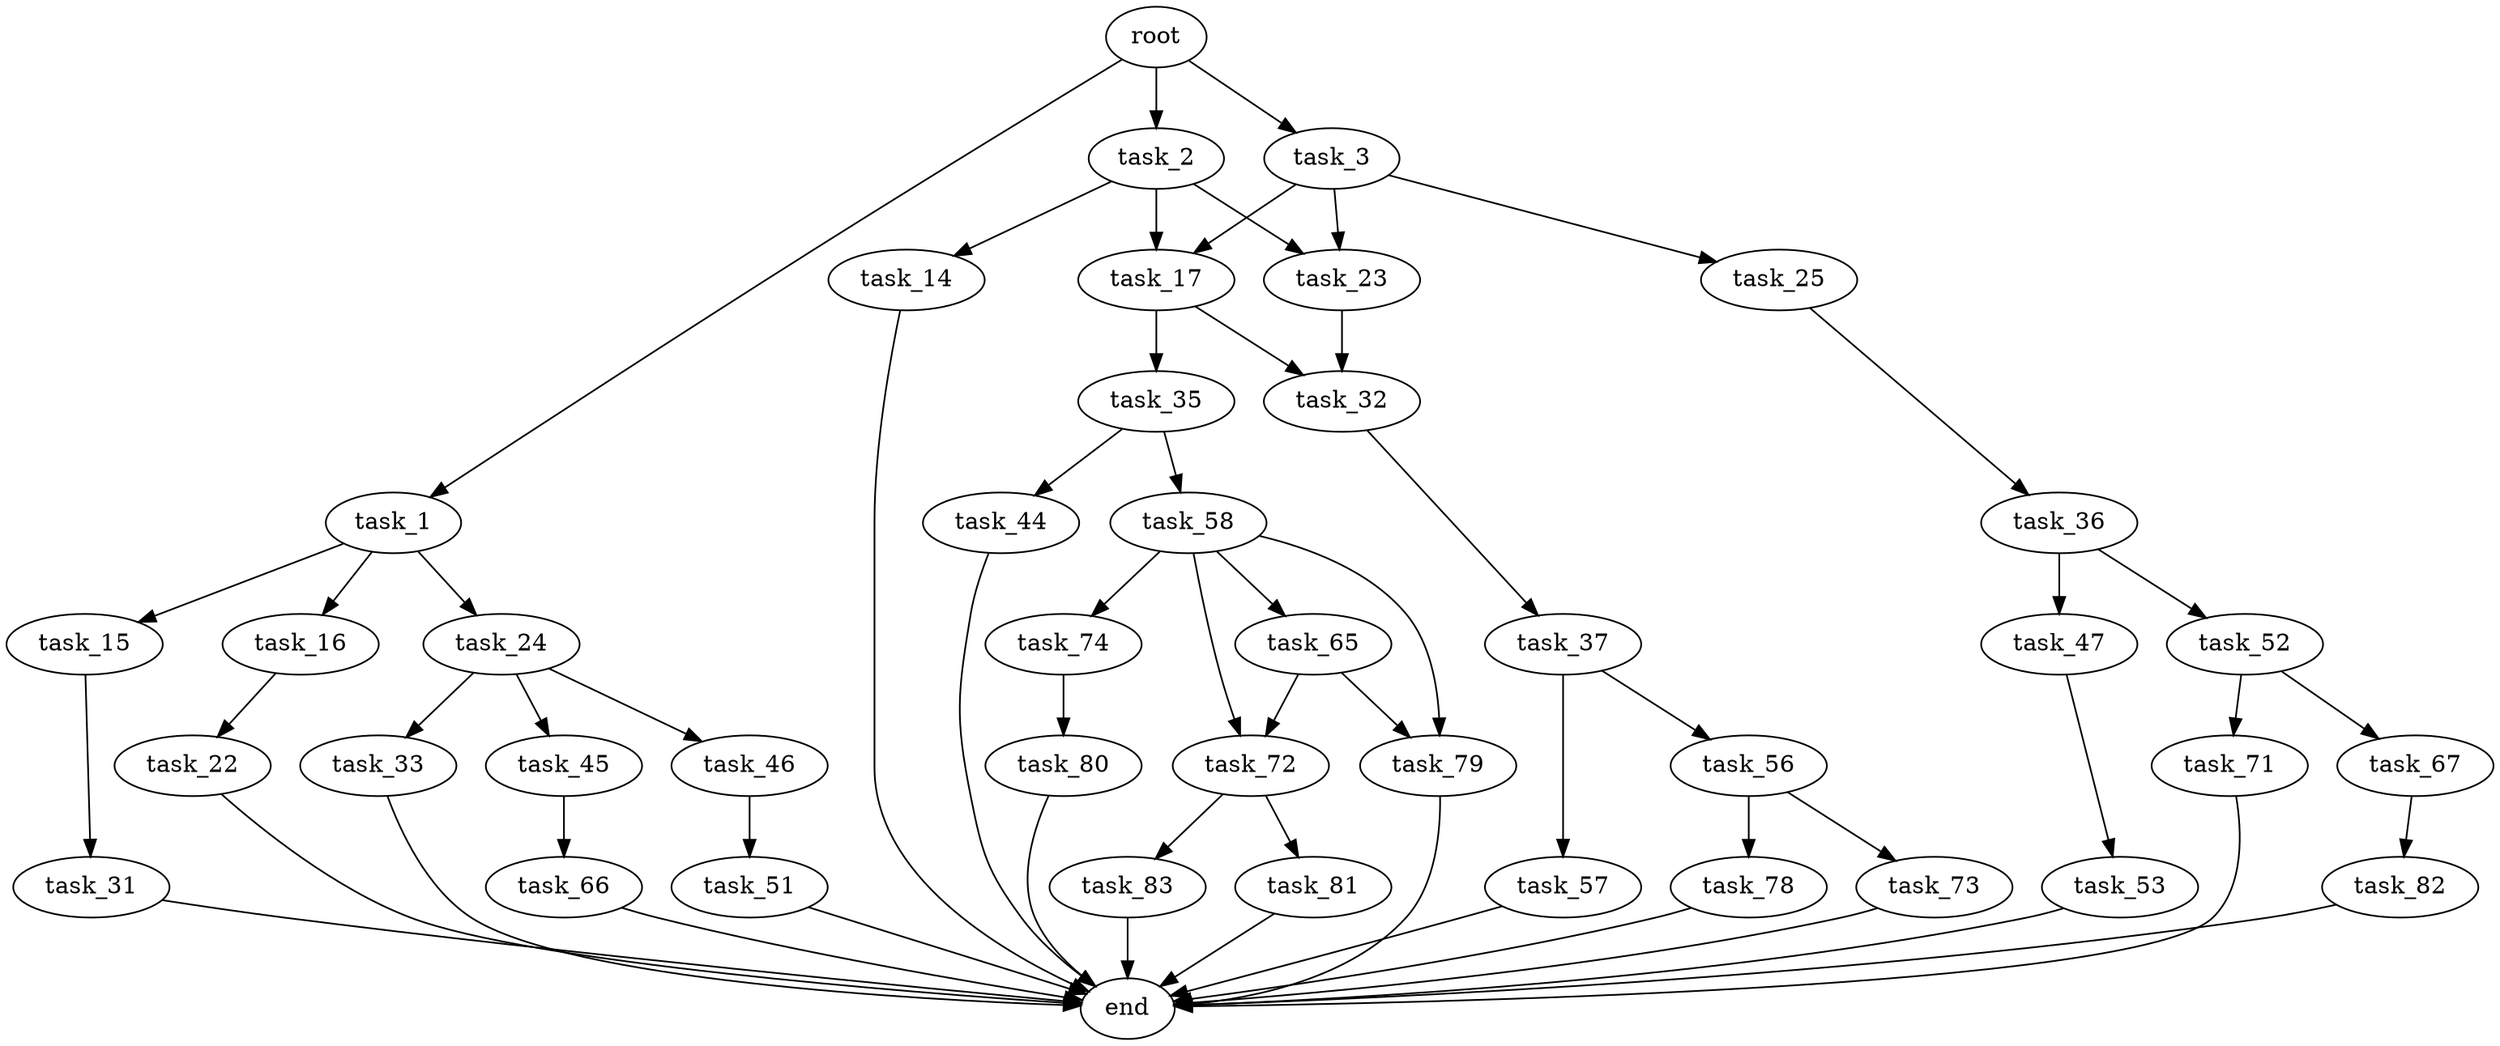 digraph G {
  root [size="0.000000"];
  task_1 [size="443438860679.000000"];
  task_2 [size="150292251083.000000"];
  task_3 [size="8589934592.000000"];
  task_14 [size="368293445632.000000"];
  task_15 [size="187515913621.000000"];
  task_16 [size="1236171735.000000"];
  task_17 [size="3519396415.000000"];
  task_22 [size="157182131497.000000"];
  task_23 [size="34849051055.000000"];
  task_24 [size="231928233984.000000"];
  task_25 [size="426945375211.000000"];
  task_31 [size="3004113472.000000"];
  task_32 [size="858939986902.000000"];
  task_33 [size="8589934592.000000"];
  task_35 [size="2469789610.000000"];
  task_36 [size="782757789696.000000"];
  task_37 [size="182755865594.000000"];
  task_44 [size="20105893191.000000"];
  task_45 [size="12455902888.000000"];
  task_46 [size="8589934592.000000"];
  task_47 [size="10631183050.000000"];
  task_51 [size="14894096907.000000"];
  task_52 [size="21875949704.000000"];
  task_53 [size="134217728000.000000"];
  task_56 [size="2894174224.000000"];
  task_57 [size="782757789696.000000"];
  task_58 [size="1073741824000.000000"];
  task_65 [size="134217728000.000000"];
  task_66 [size="52402520562.000000"];
  task_67 [size="113484285014.000000"];
  task_71 [size="782757789696.000000"];
  task_72 [size="561705780717.000000"];
  task_73 [size="35615994328.000000"];
  task_74 [size="108699104132.000000"];
  task_78 [size="782757789696.000000"];
  task_79 [size="231928233984.000000"];
  task_80 [size="8589934592.000000"];
  task_81 [size="17913032015.000000"];
  task_82 [size="391405103851.000000"];
  task_83 [size="1242392885.000000"];
  end [size="0.000000"];

  root -> task_1 [size="1.000000"];
  root -> task_2 [size="1.000000"];
  root -> task_3 [size="1.000000"];
  task_1 -> task_15 [size="536870912.000000"];
  task_1 -> task_16 [size="536870912.000000"];
  task_1 -> task_24 [size="536870912.000000"];
  task_2 -> task_14 [size="209715200.000000"];
  task_2 -> task_17 [size="209715200.000000"];
  task_2 -> task_23 [size="209715200.000000"];
  task_3 -> task_17 [size="33554432.000000"];
  task_3 -> task_23 [size="33554432.000000"];
  task_3 -> task_25 [size="33554432.000000"];
  task_14 -> end [size="1.000000"];
  task_15 -> task_31 [size="134217728.000000"];
  task_16 -> task_22 [size="33554432.000000"];
  task_17 -> task_32 [size="75497472.000000"];
  task_17 -> task_35 [size="75497472.000000"];
  task_22 -> end [size="1.000000"];
  task_23 -> task_32 [size="838860800.000000"];
  task_24 -> task_33 [size="301989888.000000"];
  task_24 -> task_45 [size="301989888.000000"];
  task_24 -> task_46 [size="301989888.000000"];
  task_25 -> task_36 [size="301989888.000000"];
  task_31 -> end [size="1.000000"];
  task_32 -> task_37 [size="536870912.000000"];
  task_33 -> end [size="1.000000"];
  task_35 -> task_44 [size="134217728.000000"];
  task_35 -> task_58 [size="134217728.000000"];
  task_36 -> task_47 [size="679477248.000000"];
  task_36 -> task_52 [size="679477248.000000"];
  task_37 -> task_56 [size="134217728.000000"];
  task_37 -> task_57 [size="134217728.000000"];
  task_44 -> end [size="1.000000"];
  task_45 -> task_66 [size="209715200.000000"];
  task_46 -> task_51 [size="33554432.000000"];
  task_47 -> task_53 [size="209715200.000000"];
  task_51 -> end [size="1.000000"];
  task_52 -> task_67 [size="411041792.000000"];
  task_52 -> task_71 [size="411041792.000000"];
  task_53 -> end [size="1.000000"];
  task_56 -> task_73 [size="134217728.000000"];
  task_56 -> task_78 [size="134217728.000000"];
  task_57 -> end [size="1.000000"];
  task_58 -> task_65 [size="838860800.000000"];
  task_58 -> task_72 [size="838860800.000000"];
  task_58 -> task_74 [size="838860800.000000"];
  task_58 -> task_79 [size="838860800.000000"];
  task_65 -> task_72 [size="209715200.000000"];
  task_65 -> task_79 [size="209715200.000000"];
  task_66 -> end [size="1.000000"];
  task_67 -> task_82 [size="134217728.000000"];
  task_71 -> end [size="1.000000"];
  task_72 -> task_81 [size="679477248.000000"];
  task_72 -> task_83 [size="679477248.000000"];
  task_73 -> end [size="1.000000"];
  task_74 -> task_80 [size="75497472.000000"];
  task_78 -> end [size="1.000000"];
  task_79 -> end [size="1.000000"];
  task_80 -> end [size="1.000000"];
  task_81 -> end [size="1.000000"];
  task_82 -> end [size="1.000000"];
  task_83 -> end [size="1.000000"];
}
